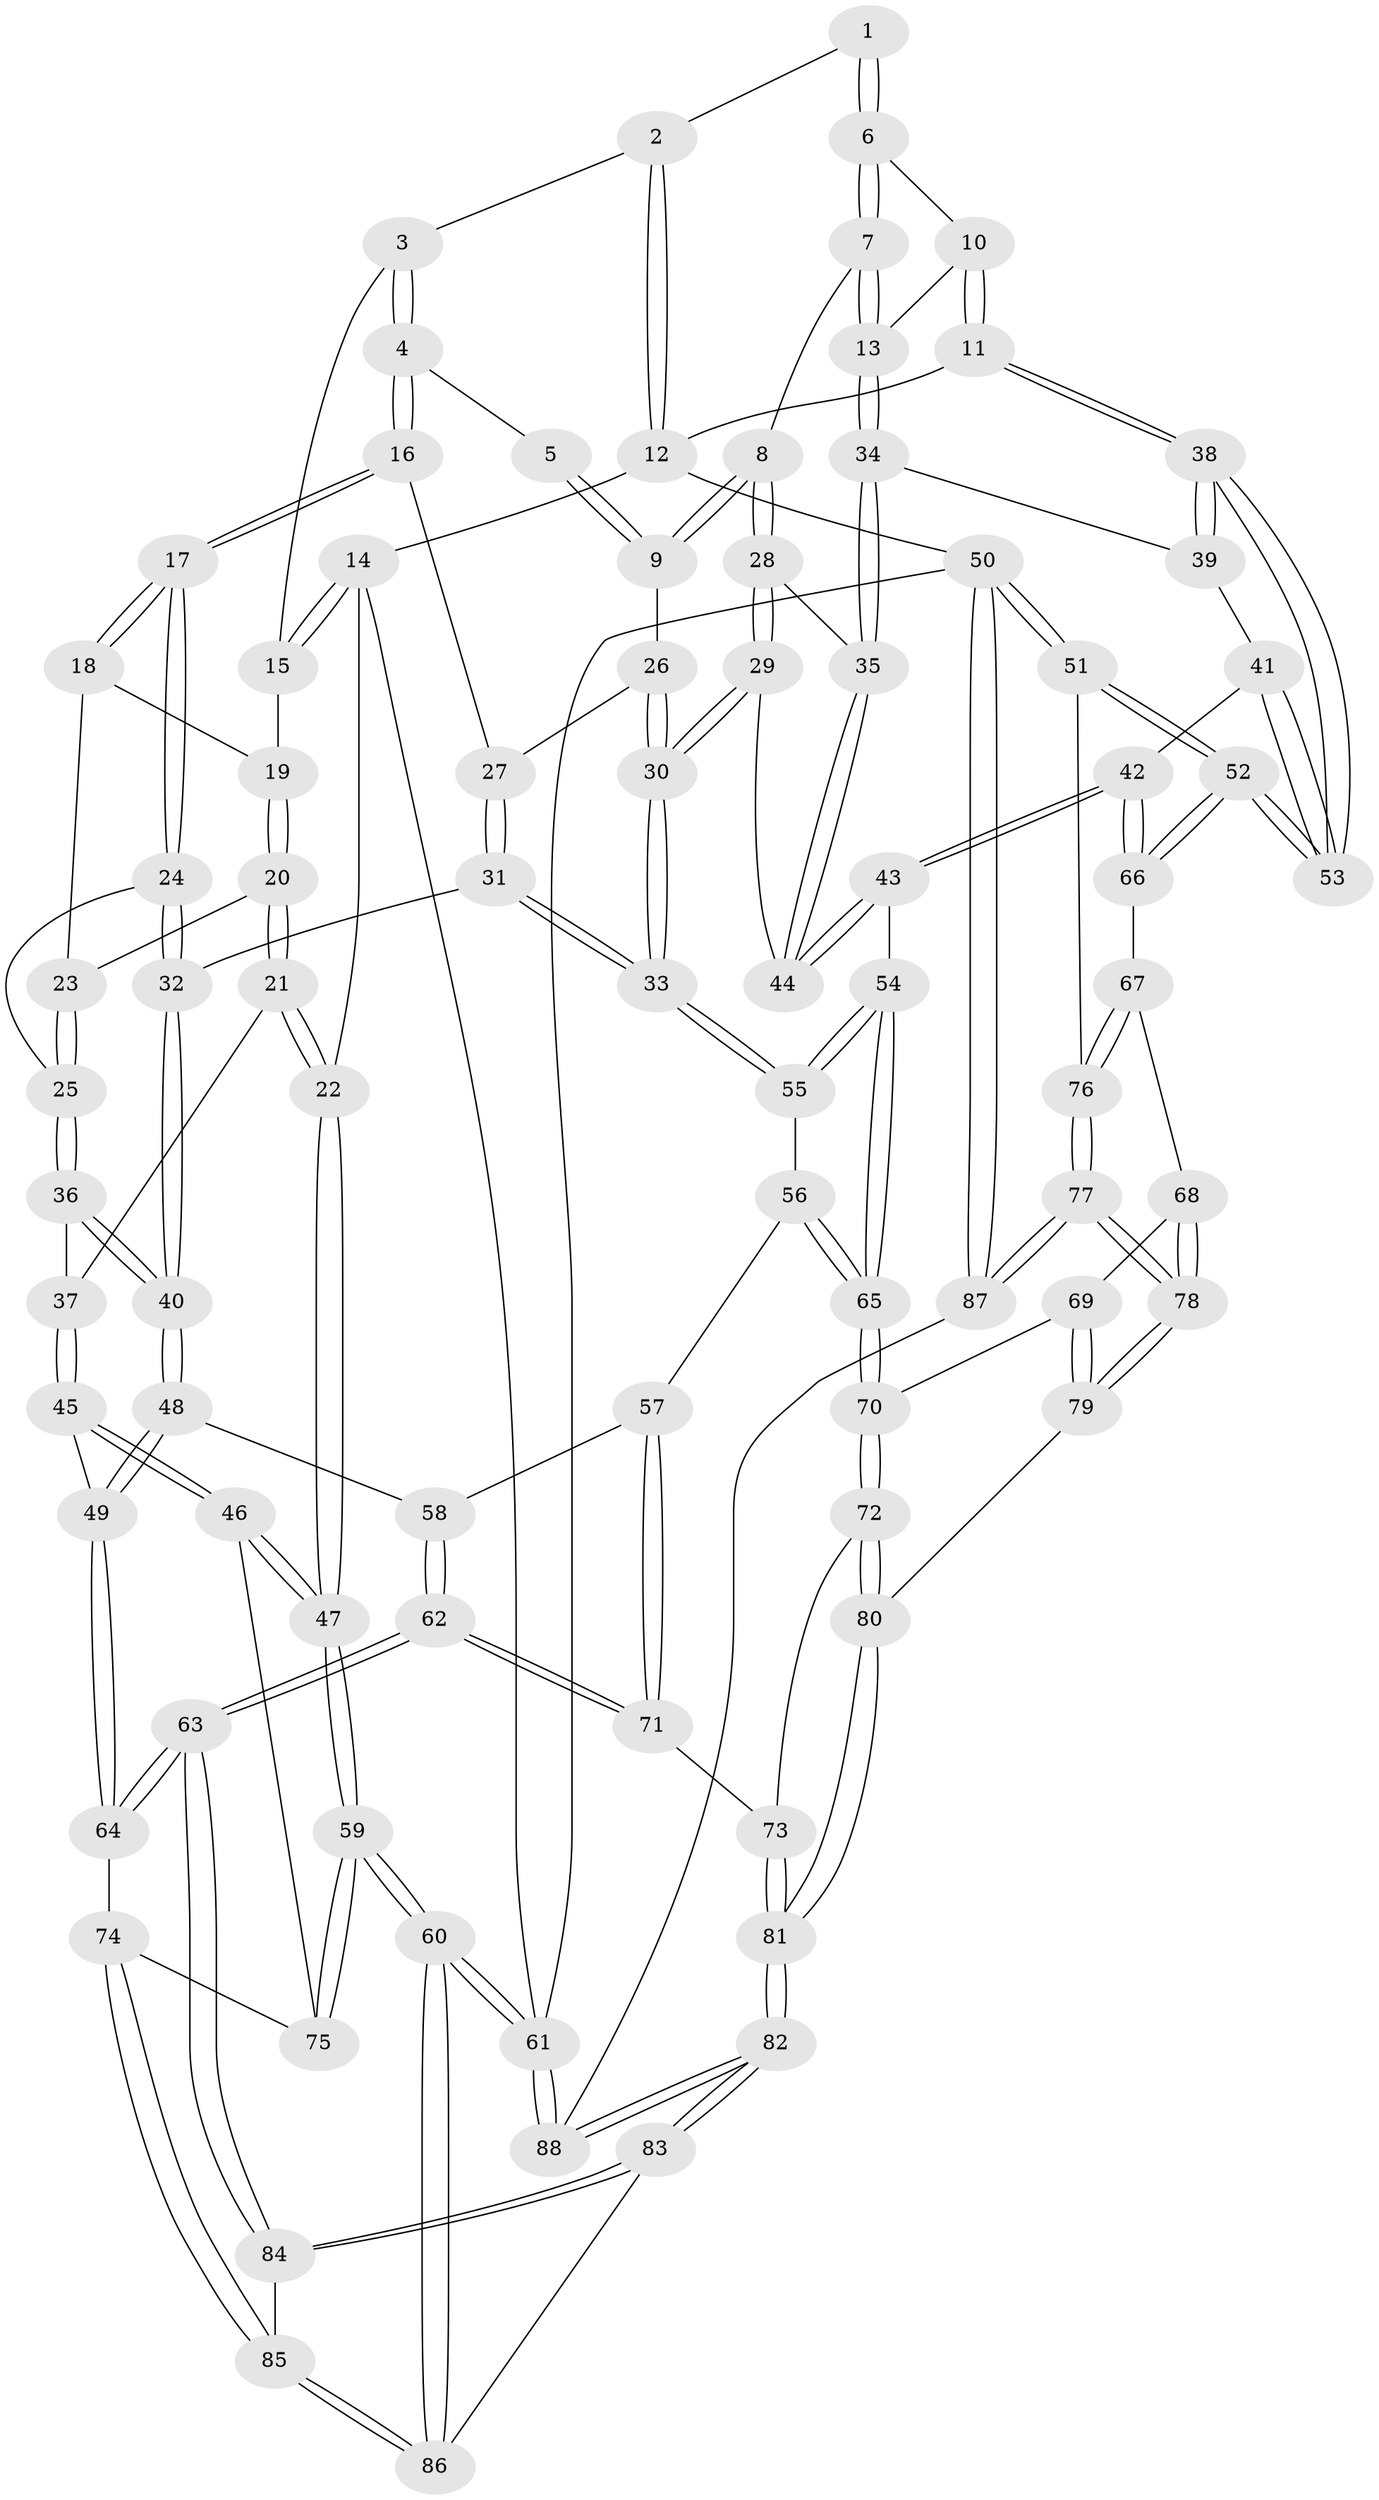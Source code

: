 // coarse degree distribution, {4: 0.44, 5: 0.3, 6: 0.12, 3: 0.12, 7: 0.02}
// Generated by graph-tools (version 1.1) at 2025/42/03/06/25 10:42:28]
// undirected, 88 vertices, 217 edges
graph export_dot {
graph [start="1"]
  node [color=gray90,style=filled];
  1 [pos="+0.7980148316008426+0.05773652929494951"];
  2 [pos="+0.7004631358718667+0"];
  3 [pos="+0.46188751466554334+0"];
  4 [pos="+0.4688578308275369+0"];
  5 [pos="+0.777771749392249+0.05814702396002917"];
  6 [pos="+0.8159837534242471+0.07253320984003943"];
  7 [pos="+0.7665623557557446+0.1516619874475771"];
  8 [pos="+0.6612363194853973+0.14938810524919952"];
  9 [pos="+0.6556283659893171+0.14505159986681884"];
  10 [pos="+0.9119866616376572+0.05847238466052366"];
  11 [pos="+1+0"];
  12 [pos="+1+0"];
  13 [pos="+0.8400990913274188+0.20480398782800505"];
  14 [pos="+0+0"];
  15 [pos="+0+0"];
  16 [pos="+0.4697376680287613+0"];
  17 [pos="+0.40416563648849513+0.07303651685902551"];
  18 [pos="+0.1877867974816886+0.14659028253832546"];
  19 [pos="+0.07820951434257482+0.005228068528933378"];
  20 [pos="+0.10834283497636259+0.2055133320445301"];
  21 [pos="+0.08338100080709936+0.2304923060688143"];
  22 [pos="+0+0.027401067789817046"];
  23 [pos="+0.17580843687014525+0.16788831136262602"];
  24 [pos="+0.36761613419555383+0.20495888125233455"];
  25 [pos="+0.2356032441405087+0.2708213084204351"];
  26 [pos="+0.5998413944412058+0.10935195322718393"];
  27 [pos="+0.5141397499347861+0.0322634689868309"];
  28 [pos="+0.7115393387635071+0.3076310081260637"];
  29 [pos="+0.6279905845340363+0.3858400590765744"];
  30 [pos="+0.5926020117051507+0.41371149099511134"];
  31 [pos="+0.5336120909132686+0.38279575568727076"];
  32 [pos="+0.39520465554699175+0.32260442737649386"];
  33 [pos="+0.5800724766463174+0.42760393676749925"];
  34 [pos="+0.8727608480348533+0.2888002675572138"];
  35 [pos="+0.8273860710025631+0.31565073474286304"];
  36 [pos="+0.2022352361425216+0.32097029537138677"];
  37 [pos="+0.11648820787570427+0.34169446287968014"];
  38 [pos="+1+0.21314446291553932"];
  39 [pos="+0.8822906200781868+0.28998380768134563"];
  40 [pos="+0.3167244688763108+0.4109805893662613"];
  41 [pos="+0.9348936308527082+0.46276647630040174"];
  42 [pos="+0.8612133524395157+0.5398317008753816"];
  43 [pos="+0.8111155769709093+0.5109265939393951"];
  44 [pos="+0.810915876703185+0.4235284939580118"];
  45 [pos="+0.0535549284436265+0.4450868908051895"];
  46 [pos="+0+0.46347553568076044"];
  47 [pos="+0+0.46817496158987937"];
  48 [pos="+0.31254922489616255+0.4700010563405632"];
  49 [pos="+0.15355822062044272+0.5224412014607196"];
  50 [pos="+1+1"];
  51 [pos="+1+0.7101306720381144"];
  52 [pos="+1+0.6090082882902466"];
  53 [pos="+1+0.4095168804741512"];
  54 [pos="+0.7941932264549305+0.5128411092732664"];
  55 [pos="+0.5801466923739255+0.43395772804148375"];
  56 [pos="+0.571999672054221+0.4519492905864805"];
  57 [pos="+0.5459668759338853+0.4857827979925096"];
  58 [pos="+0.3163397022257452+0.47363401375702247"];
  59 [pos="+0+0.6759294337578169"];
  60 [pos="+0+0.9630416248251988"];
  61 [pos="+0+1"];
  62 [pos="+0.3741051635011262+0.665263405140961"];
  63 [pos="+0.3270638473622306+0.7098347330682243"];
  64 [pos="+0.177366855393151+0.6615449112005273"];
  65 [pos="+0.7007622989311252+0.6154700308961366"];
  66 [pos="+0.8771475988360802+0.5751730959443365"];
  67 [pos="+0.8645029020949262+0.6469619728787189"];
  68 [pos="+0.8641441460319554+0.6472305252867435"];
  69 [pos="+0.6978908487286725+0.6792082442344936"];
  70 [pos="+0.6920583261576454+0.6736358758716643"];
  71 [pos="+0.5043788284539182+0.6392831695845362"];
  72 [pos="+0.5374249376070369+0.6709610825616165"];
  73 [pos="+0.533516831927538+0.668928297920427"];
  74 [pos="+0.13911758551594827+0.6928084229955043"];
  75 [pos="+0.06316925898377039+0.6547215141913568"];
  76 [pos="+0.9574824426731455+0.7396441126337624"];
  77 [pos="+0.838691057117253+0.9231639531647388"];
  78 [pos="+0.7713444689455559+0.8573550667453164"];
  79 [pos="+0.7366673624373494+0.8404749197072292"];
  80 [pos="+0.6237739662383094+0.8573631614107697"];
  81 [pos="+0.4167159806871661+1"];
  82 [pos="+0.3954123460538486+1"];
  83 [pos="+0.39269788784726234+1"];
  84 [pos="+0.33505022720616034+0.8657767178479875"];
  85 [pos="+0.08028745714166922+0.7889886090334863"];
  86 [pos="+0.0025942568583009877+0.855167043326708"];
  87 [pos="+0.9996200715264228+1"];
  88 [pos="+0.4011152759073115+1"];
  1 -- 2;
  1 -- 6;
  1 -- 6;
  2 -- 3;
  2 -- 12;
  2 -- 12;
  3 -- 4;
  3 -- 4;
  3 -- 15;
  4 -- 5;
  4 -- 16;
  4 -- 16;
  5 -- 9;
  5 -- 9;
  6 -- 7;
  6 -- 7;
  6 -- 10;
  7 -- 8;
  7 -- 13;
  7 -- 13;
  8 -- 9;
  8 -- 9;
  8 -- 28;
  8 -- 28;
  9 -- 26;
  10 -- 11;
  10 -- 11;
  10 -- 13;
  11 -- 12;
  11 -- 38;
  11 -- 38;
  12 -- 14;
  12 -- 50;
  13 -- 34;
  13 -- 34;
  14 -- 15;
  14 -- 15;
  14 -- 22;
  14 -- 61;
  15 -- 19;
  16 -- 17;
  16 -- 17;
  16 -- 27;
  17 -- 18;
  17 -- 18;
  17 -- 24;
  17 -- 24;
  18 -- 19;
  18 -- 23;
  19 -- 20;
  19 -- 20;
  20 -- 21;
  20 -- 21;
  20 -- 23;
  21 -- 22;
  21 -- 22;
  21 -- 37;
  22 -- 47;
  22 -- 47;
  23 -- 25;
  23 -- 25;
  24 -- 25;
  24 -- 32;
  24 -- 32;
  25 -- 36;
  25 -- 36;
  26 -- 27;
  26 -- 30;
  26 -- 30;
  27 -- 31;
  27 -- 31;
  28 -- 29;
  28 -- 29;
  28 -- 35;
  29 -- 30;
  29 -- 30;
  29 -- 44;
  30 -- 33;
  30 -- 33;
  31 -- 32;
  31 -- 33;
  31 -- 33;
  32 -- 40;
  32 -- 40;
  33 -- 55;
  33 -- 55;
  34 -- 35;
  34 -- 35;
  34 -- 39;
  35 -- 44;
  35 -- 44;
  36 -- 37;
  36 -- 40;
  36 -- 40;
  37 -- 45;
  37 -- 45;
  38 -- 39;
  38 -- 39;
  38 -- 53;
  38 -- 53;
  39 -- 41;
  40 -- 48;
  40 -- 48;
  41 -- 42;
  41 -- 53;
  41 -- 53;
  42 -- 43;
  42 -- 43;
  42 -- 66;
  42 -- 66;
  43 -- 44;
  43 -- 44;
  43 -- 54;
  45 -- 46;
  45 -- 46;
  45 -- 49;
  46 -- 47;
  46 -- 47;
  46 -- 75;
  47 -- 59;
  47 -- 59;
  48 -- 49;
  48 -- 49;
  48 -- 58;
  49 -- 64;
  49 -- 64;
  50 -- 51;
  50 -- 51;
  50 -- 87;
  50 -- 87;
  50 -- 61;
  51 -- 52;
  51 -- 52;
  51 -- 76;
  52 -- 53;
  52 -- 53;
  52 -- 66;
  52 -- 66;
  54 -- 55;
  54 -- 55;
  54 -- 65;
  54 -- 65;
  55 -- 56;
  56 -- 57;
  56 -- 65;
  56 -- 65;
  57 -- 58;
  57 -- 71;
  57 -- 71;
  58 -- 62;
  58 -- 62;
  59 -- 60;
  59 -- 60;
  59 -- 75;
  59 -- 75;
  60 -- 61;
  60 -- 61;
  60 -- 86;
  60 -- 86;
  61 -- 88;
  61 -- 88;
  62 -- 63;
  62 -- 63;
  62 -- 71;
  62 -- 71;
  63 -- 64;
  63 -- 64;
  63 -- 84;
  63 -- 84;
  64 -- 74;
  65 -- 70;
  65 -- 70;
  66 -- 67;
  67 -- 68;
  67 -- 76;
  67 -- 76;
  68 -- 69;
  68 -- 78;
  68 -- 78;
  69 -- 70;
  69 -- 79;
  69 -- 79;
  70 -- 72;
  70 -- 72;
  71 -- 73;
  72 -- 73;
  72 -- 80;
  72 -- 80;
  73 -- 81;
  73 -- 81;
  74 -- 75;
  74 -- 85;
  74 -- 85;
  76 -- 77;
  76 -- 77;
  77 -- 78;
  77 -- 78;
  77 -- 87;
  77 -- 87;
  78 -- 79;
  78 -- 79;
  79 -- 80;
  80 -- 81;
  80 -- 81;
  81 -- 82;
  81 -- 82;
  82 -- 83;
  82 -- 83;
  82 -- 88;
  82 -- 88;
  83 -- 84;
  83 -- 84;
  83 -- 86;
  84 -- 85;
  85 -- 86;
  85 -- 86;
  87 -- 88;
}
